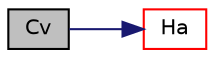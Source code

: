 digraph "Cv"
{
  bgcolor="transparent";
  edge [fontname="Helvetica",fontsize="10",labelfontname="Helvetica",labelfontsize="10"];
  node [fontname="Helvetica",fontsize="10",shape=record];
  rankdir="LR";
  Node1 [label="Cv",height=0.2,width=0.4,color="black", fillcolor="grey75", style="filled", fontcolor="black"];
  Node1 -> Node2 [color="midnightblue",fontsize="10",style="solid",fontname="Helvetica"];
  Node2 [label="Ha",height=0.2,width=0.4,color="red",URL="$a02400.html#a51a2454e41cf5f426ea89c2fa9efd1fe",tooltip="Absolute enthalpy [J/kg]. "];
}
